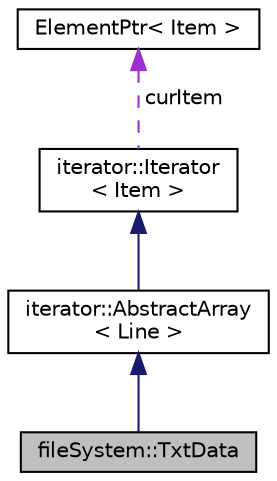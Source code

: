 digraph "fileSystem::TxtData"
{
 // LATEX_PDF_SIZE
  edge [fontname="Helvetica",fontsize="10",labelfontname="Helvetica",labelfontsize="10"];
  node [fontname="Helvetica",fontsize="10",shape=record];
  Node1 [label="fileSystem::TxtData",height=0.2,width=0.4,color="black", fillcolor="grey75", style="filled", fontcolor="black",tooltip="テキストデータを管理するクラス"];
  Node2 -> Node1 [dir="back",color="midnightblue",fontsize="10",style="solid"];
  Node2 [label="iterator::AbstractArray\l\< Line \>",height=0.2,width=0.4,color="black", fillcolor="white", style="filled",URL="$classiterator_1_1AbstractArray.html",tooltip=" "];
  Node3 -> Node2 [dir="back",color="midnightblue",fontsize="10",style="solid"];
  Node3 [label="iterator::Iterator\l\< Item \>",height=0.2,width=0.4,color="black", fillcolor="white", style="filled",URL="$classiterator_1_1Iterator.html",tooltip="イテレータの抽象基底クラス"];
  Node4 -> Node3 [dir="back",color="darkorchid3",fontsize="10",style="dashed",label=" curItem" ];
  Node4 [label="ElementPtr\< Item \>",height=0.2,width=0.4,color="black", fillcolor="white", style="filled",URL="$classElementPtr.html",tooltip=" "];
}
